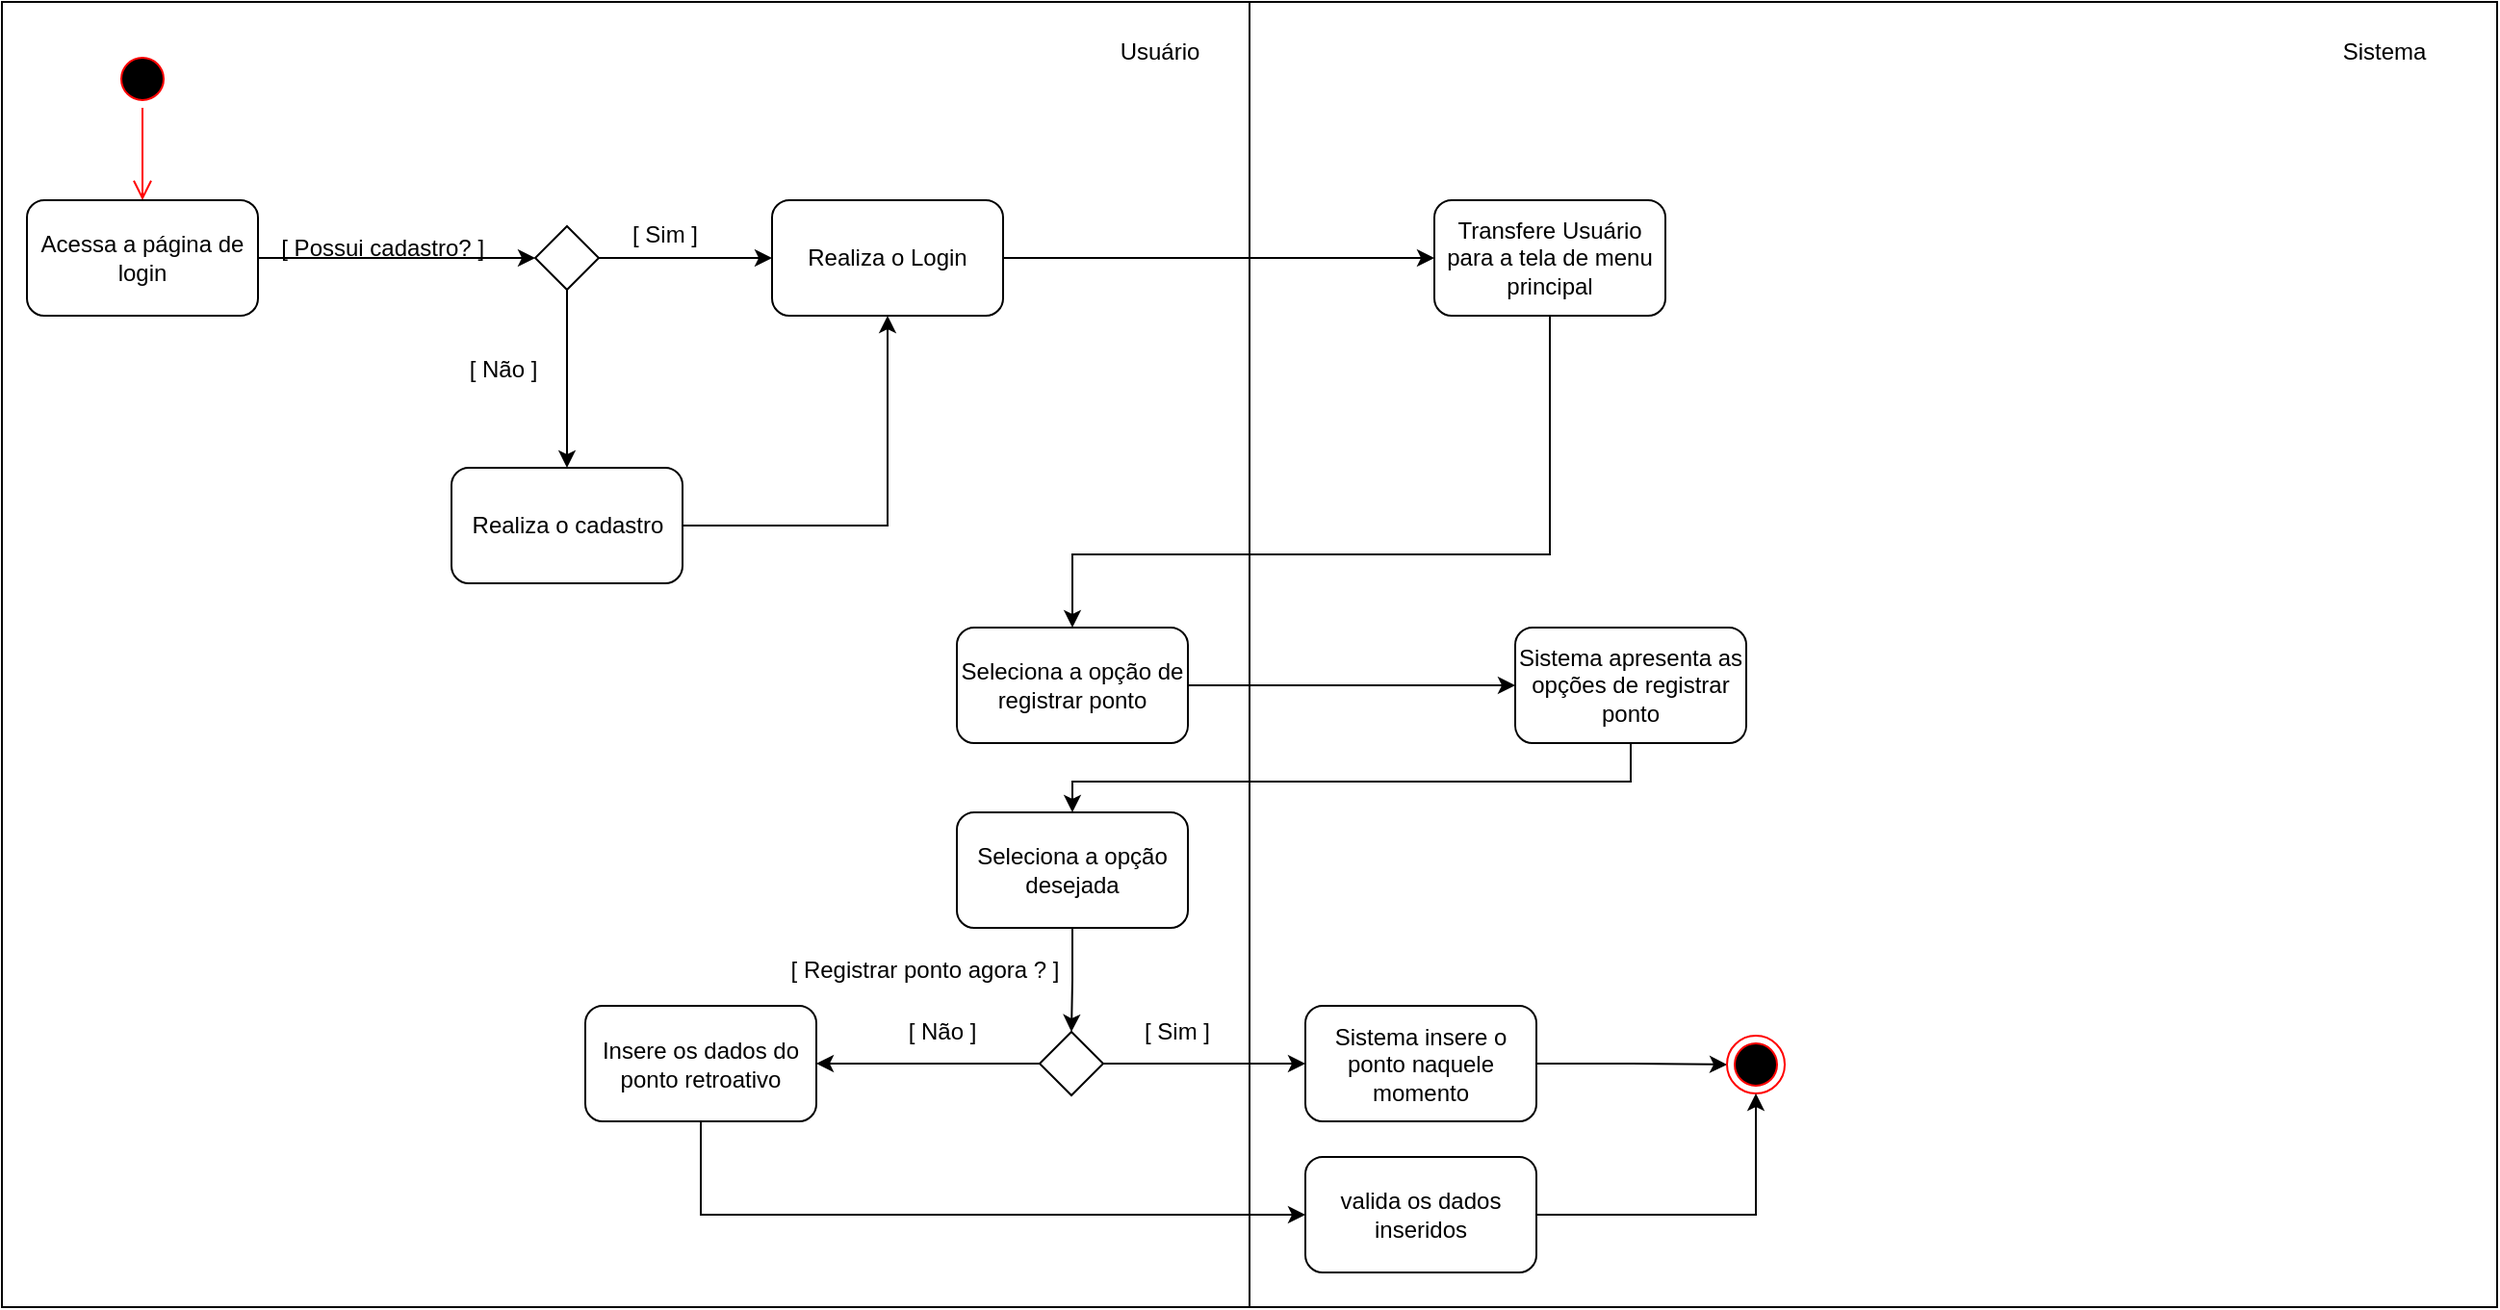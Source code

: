 <mxfile version="26.2.14">
  <diagram name="Página-1" id="DtaSleGz0z2OUpUwsiDO">
    <mxGraphModel dx="2180" dy="1098" grid="0" gridSize="10" guides="1" tooltips="1" connect="1" arrows="1" fold="1" page="0" pageScale="1" pageWidth="827" pageHeight="1169" math="0" shadow="0">
      <root>
        <mxCell id="0" />
        <mxCell id="1" parent="0" />
        <mxCell id="PEmR_lgWxsiMy2jEpPXj-1" value="" style="rounded=0;whiteSpace=wrap;html=1;" vertex="1" parent="1">
          <mxGeometry x="271" y="86" width="648" height="678" as="geometry" />
        </mxCell>
        <mxCell id="PEmR_lgWxsiMy2jEpPXj-2" value="" style="ellipse;html=1;shape=startState;fillColor=#000000;strokeColor=#ff0000;" vertex="1" parent="1">
          <mxGeometry x="329" y="111" width="30" height="30" as="geometry" />
        </mxCell>
        <mxCell id="PEmR_lgWxsiMy2jEpPXj-3" value="" style="edgeStyle=orthogonalEdgeStyle;html=1;verticalAlign=bottom;endArrow=open;endSize=8;strokeColor=#ff0000;rounded=0;entryX=0.5;entryY=0;entryDx=0;entryDy=0;" edge="1" source="PEmR_lgWxsiMy2jEpPXj-2" parent="1" target="PEmR_lgWxsiMy2jEpPXj-4">
          <mxGeometry relative="1" as="geometry">
            <mxPoint x="332" y="200" as="targetPoint" />
          </mxGeometry>
        </mxCell>
        <mxCell id="PEmR_lgWxsiMy2jEpPXj-6" style="edgeStyle=orthogonalEdgeStyle;rounded=0;orthogonalLoop=1;jettySize=auto;html=1;entryX=0;entryY=0.5;entryDx=0;entryDy=0;" edge="1" parent="1" source="PEmR_lgWxsiMy2jEpPXj-4" target="PEmR_lgWxsiMy2jEpPXj-5">
          <mxGeometry relative="1" as="geometry" />
        </mxCell>
        <mxCell id="PEmR_lgWxsiMy2jEpPXj-4" value="Acessa a página de login" style="rounded=1;whiteSpace=wrap;html=1;" vertex="1" parent="1">
          <mxGeometry x="284" y="189" width="120" height="60" as="geometry" />
        </mxCell>
        <mxCell id="PEmR_lgWxsiMy2jEpPXj-9" style="edgeStyle=orthogonalEdgeStyle;rounded=0;orthogonalLoop=1;jettySize=auto;html=1;" edge="1" parent="1" source="PEmR_lgWxsiMy2jEpPXj-5" target="PEmR_lgWxsiMy2jEpPXj-8">
          <mxGeometry relative="1" as="geometry" />
        </mxCell>
        <mxCell id="PEmR_lgWxsiMy2jEpPXj-11" style="edgeStyle=orthogonalEdgeStyle;rounded=0;orthogonalLoop=1;jettySize=auto;html=1;" edge="1" parent="1" source="PEmR_lgWxsiMy2jEpPXj-5" target="PEmR_lgWxsiMy2jEpPXj-10">
          <mxGeometry relative="1" as="geometry" />
        </mxCell>
        <mxCell id="PEmR_lgWxsiMy2jEpPXj-5" value="" style="rhombus;whiteSpace=wrap;html=1;" vertex="1" parent="1">
          <mxGeometry x="548" y="202.5" width="33" height="33" as="geometry" />
        </mxCell>
        <mxCell id="PEmR_lgWxsiMy2jEpPXj-7" value="[ Possui cadastro? ]&amp;nbsp;" style="text;html=1;align=center;verticalAlign=middle;resizable=0;points=[];autosize=1;strokeColor=none;fillColor=none;" vertex="1" parent="1">
          <mxGeometry x="406" y="201" width="127" height="26" as="geometry" />
        </mxCell>
        <mxCell id="PEmR_lgWxsiMy2jEpPXj-13" style="edgeStyle=orthogonalEdgeStyle;rounded=0;orthogonalLoop=1;jettySize=auto;html=1;entryX=0.5;entryY=1;entryDx=0;entryDy=0;" edge="1" parent="1" source="PEmR_lgWxsiMy2jEpPXj-8" target="PEmR_lgWxsiMy2jEpPXj-10">
          <mxGeometry relative="1" as="geometry" />
        </mxCell>
        <mxCell id="PEmR_lgWxsiMy2jEpPXj-8" value="Realiza o cadastro" style="rounded=1;whiteSpace=wrap;html=1;" vertex="1" parent="1">
          <mxGeometry x="504.5" y="328" width="120" height="60" as="geometry" />
        </mxCell>
        <mxCell id="PEmR_lgWxsiMy2jEpPXj-10" value="Realiza o Login" style="rounded=1;whiteSpace=wrap;html=1;" vertex="1" parent="1">
          <mxGeometry x="671" y="189" width="120" height="60" as="geometry" />
        </mxCell>
        <mxCell id="PEmR_lgWxsiMy2jEpPXj-14" value="[ Não ]" style="text;html=1;align=center;verticalAlign=middle;resizable=0;points=[];autosize=1;strokeColor=none;fillColor=none;" vertex="1" parent="1">
          <mxGeometry x="504.5" y="264" width="53" height="26" as="geometry" />
        </mxCell>
        <mxCell id="PEmR_lgWxsiMy2jEpPXj-15" value="[ Sim ]" style="text;html=1;align=center;verticalAlign=middle;resizable=0;points=[];autosize=1;strokeColor=none;fillColor=none;" vertex="1" parent="1">
          <mxGeometry x="589" y="194" width="52" height="26" as="geometry" />
        </mxCell>
        <mxCell id="PEmR_lgWxsiMy2jEpPXj-16" value="Usuário" style="text;html=1;align=center;verticalAlign=middle;resizable=0;points=[];autosize=1;strokeColor=none;fillColor=none;" vertex="1" parent="1">
          <mxGeometry x="842" y="99" width="59" height="26" as="geometry" />
        </mxCell>
        <mxCell id="PEmR_lgWxsiMy2jEpPXj-17" value="" style="rounded=0;whiteSpace=wrap;html=1;" vertex="1" parent="1">
          <mxGeometry x="919" y="86" width="648" height="678" as="geometry" />
        </mxCell>
        <mxCell id="PEmR_lgWxsiMy2jEpPXj-22" style="edgeStyle=orthogonalEdgeStyle;rounded=0;orthogonalLoop=1;jettySize=auto;html=1;entryX=0.5;entryY=0;entryDx=0;entryDy=0;" edge="1" parent="1" source="PEmR_lgWxsiMy2jEpPXj-18" target="PEmR_lgWxsiMy2jEpPXj-21">
          <mxGeometry relative="1" as="geometry">
            <Array as="points">
              <mxPoint x="1075" y="373" />
              <mxPoint x="827" y="373" />
            </Array>
          </mxGeometry>
        </mxCell>
        <mxCell id="PEmR_lgWxsiMy2jEpPXj-18" value="Transfere Usuário para a tela de menu principal" style="rounded=1;whiteSpace=wrap;html=1;" vertex="1" parent="1">
          <mxGeometry x="1015" y="189" width="120" height="60" as="geometry" />
        </mxCell>
        <mxCell id="PEmR_lgWxsiMy2jEpPXj-19" style="edgeStyle=orthogonalEdgeStyle;rounded=0;orthogonalLoop=1;jettySize=auto;html=1;entryX=0;entryY=0.5;entryDx=0;entryDy=0;" edge="1" parent="1" source="PEmR_lgWxsiMy2jEpPXj-10" target="PEmR_lgWxsiMy2jEpPXj-18">
          <mxGeometry relative="1" as="geometry" />
        </mxCell>
        <mxCell id="PEmR_lgWxsiMy2jEpPXj-20" value="Sistema" style="text;html=1;align=center;verticalAlign=middle;resizable=0;points=[];autosize=1;strokeColor=none;fillColor=none;" vertex="1" parent="1">
          <mxGeometry x="1477" y="99" width="61" height="26" as="geometry" />
        </mxCell>
        <mxCell id="PEmR_lgWxsiMy2jEpPXj-24" style="edgeStyle=orthogonalEdgeStyle;rounded=0;orthogonalLoop=1;jettySize=auto;html=1;" edge="1" parent="1" source="PEmR_lgWxsiMy2jEpPXj-21" target="PEmR_lgWxsiMy2jEpPXj-23">
          <mxGeometry relative="1" as="geometry" />
        </mxCell>
        <mxCell id="PEmR_lgWxsiMy2jEpPXj-21" value="Seleciona a opção de registrar ponto" style="rounded=1;whiteSpace=wrap;html=1;" vertex="1" parent="1">
          <mxGeometry x="767" y="411" width="120" height="60" as="geometry" />
        </mxCell>
        <mxCell id="PEmR_lgWxsiMy2jEpPXj-26" style="edgeStyle=orthogonalEdgeStyle;rounded=0;orthogonalLoop=1;jettySize=auto;html=1;entryX=0.5;entryY=0;entryDx=0;entryDy=0;" edge="1" parent="1" source="PEmR_lgWxsiMy2jEpPXj-23" target="PEmR_lgWxsiMy2jEpPXj-25">
          <mxGeometry relative="1" as="geometry">
            <Array as="points">
              <mxPoint x="1117" y="491" />
              <mxPoint x="827" y="491" />
            </Array>
          </mxGeometry>
        </mxCell>
        <mxCell id="PEmR_lgWxsiMy2jEpPXj-23" value="Sistema apresenta as opções de registrar ponto" style="rounded=1;whiteSpace=wrap;html=1;" vertex="1" parent="1">
          <mxGeometry x="1057" y="411" width="120" height="60" as="geometry" />
        </mxCell>
        <mxCell id="PEmR_lgWxsiMy2jEpPXj-28" style="edgeStyle=orthogonalEdgeStyle;rounded=0;orthogonalLoop=1;jettySize=auto;html=1;entryX=0.5;entryY=0;entryDx=0;entryDy=0;" edge="1" parent="1" source="PEmR_lgWxsiMy2jEpPXj-25" target="PEmR_lgWxsiMy2jEpPXj-27">
          <mxGeometry relative="1" as="geometry" />
        </mxCell>
        <mxCell id="PEmR_lgWxsiMy2jEpPXj-25" value="Seleciona a opção desejada" style="rounded=1;whiteSpace=wrap;html=1;" vertex="1" parent="1">
          <mxGeometry x="767" y="507" width="120" height="60" as="geometry" />
        </mxCell>
        <mxCell id="PEmR_lgWxsiMy2jEpPXj-31" style="edgeStyle=orthogonalEdgeStyle;rounded=0;orthogonalLoop=1;jettySize=auto;html=1;" edge="1" parent="1" source="PEmR_lgWxsiMy2jEpPXj-27" target="PEmR_lgWxsiMy2jEpPXj-30">
          <mxGeometry relative="1" as="geometry" />
        </mxCell>
        <mxCell id="PEmR_lgWxsiMy2jEpPXj-37" style="edgeStyle=orthogonalEdgeStyle;rounded=0;orthogonalLoop=1;jettySize=auto;html=1;entryX=1;entryY=0.5;entryDx=0;entryDy=0;" edge="1" parent="1" source="PEmR_lgWxsiMy2jEpPXj-27" target="PEmR_lgWxsiMy2jEpPXj-35">
          <mxGeometry relative="1" as="geometry" />
        </mxCell>
        <mxCell id="PEmR_lgWxsiMy2jEpPXj-27" value="" style="rhombus;whiteSpace=wrap;html=1;" vertex="1" parent="1">
          <mxGeometry x="810" y="621" width="33" height="33" as="geometry" />
        </mxCell>
        <mxCell id="PEmR_lgWxsiMy2jEpPXj-29" value="[ Registrar ponto agora ? ]" style="text;html=1;align=center;verticalAlign=middle;resizable=0;points=[];autosize=1;strokeColor=none;fillColor=none;" vertex="1" parent="1">
          <mxGeometry x="671" y="576" width="157" height="26" as="geometry" />
        </mxCell>
        <mxCell id="PEmR_lgWxsiMy2jEpPXj-33" style="edgeStyle=orthogonalEdgeStyle;rounded=0;orthogonalLoop=1;jettySize=auto;html=1;entryX=0;entryY=0.5;entryDx=0;entryDy=0;" edge="1" parent="1" source="PEmR_lgWxsiMy2jEpPXj-30" target="PEmR_lgWxsiMy2jEpPXj-32">
          <mxGeometry relative="1" as="geometry" />
        </mxCell>
        <mxCell id="PEmR_lgWxsiMy2jEpPXj-30" value="Sistema insere o ponto naquele momento" style="rounded=1;whiteSpace=wrap;html=1;" vertex="1" parent="1">
          <mxGeometry x="948" y="607.5" width="120" height="60" as="geometry" />
        </mxCell>
        <mxCell id="PEmR_lgWxsiMy2jEpPXj-32" value="" style="ellipse;html=1;shape=endState;fillColor=#000000;strokeColor=#ff0000;" vertex="1" parent="1">
          <mxGeometry x="1167" y="623" width="30" height="30" as="geometry" />
        </mxCell>
        <mxCell id="PEmR_lgWxsiMy2jEpPXj-34" value="[ Sim ]" style="text;html=1;align=center;verticalAlign=middle;resizable=0;points=[];autosize=1;strokeColor=none;fillColor=none;" vertex="1" parent="1">
          <mxGeometry x="855" y="607.5" width="52" height="26" as="geometry" />
        </mxCell>
        <mxCell id="PEmR_lgWxsiMy2jEpPXj-39" style="edgeStyle=orthogonalEdgeStyle;rounded=0;orthogonalLoop=1;jettySize=auto;html=1;entryX=0;entryY=0.5;entryDx=0;entryDy=0;" edge="1" parent="1" source="PEmR_lgWxsiMy2jEpPXj-35" target="PEmR_lgWxsiMy2jEpPXj-38">
          <mxGeometry relative="1" as="geometry">
            <Array as="points">
              <mxPoint x="634" y="716" />
            </Array>
          </mxGeometry>
        </mxCell>
        <mxCell id="PEmR_lgWxsiMy2jEpPXj-35" value="Insere os dados do ponto retroativo" style="rounded=1;whiteSpace=wrap;html=1;" vertex="1" parent="1">
          <mxGeometry x="574" y="607.5" width="120" height="60" as="geometry" />
        </mxCell>
        <mxCell id="PEmR_lgWxsiMy2jEpPXj-36" value="[ Não ]" style="text;html=1;align=center;verticalAlign=middle;resizable=0;points=[];autosize=1;strokeColor=none;fillColor=none;" vertex="1" parent="1">
          <mxGeometry x="732" y="607.5" width="53" height="26" as="geometry" />
        </mxCell>
        <mxCell id="PEmR_lgWxsiMy2jEpPXj-40" style="edgeStyle=orthogonalEdgeStyle;rounded=0;orthogonalLoop=1;jettySize=auto;html=1;entryX=0.5;entryY=1;entryDx=0;entryDy=0;" edge="1" parent="1" source="PEmR_lgWxsiMy2jEpPXj-38" target="PEmR_lgWxsiMy2jEpPXj-32">
          <mxGeometry relative="1" as="geometry" />
        </mxCell>
        <mxCell id="PEmR_lgWxsiMy2jEpPXj-38" value="valida os dados inseridos" style="rounded=1;whiteSpace=wrap;html=1;" vertex="1" parent="1">
          <mxGeometry x="948" y="686" width="120" height="60" as="geometry" />
        </mxCell>
      </root>
    </mxGraphModel>
  </diagram>
</mxfile>
